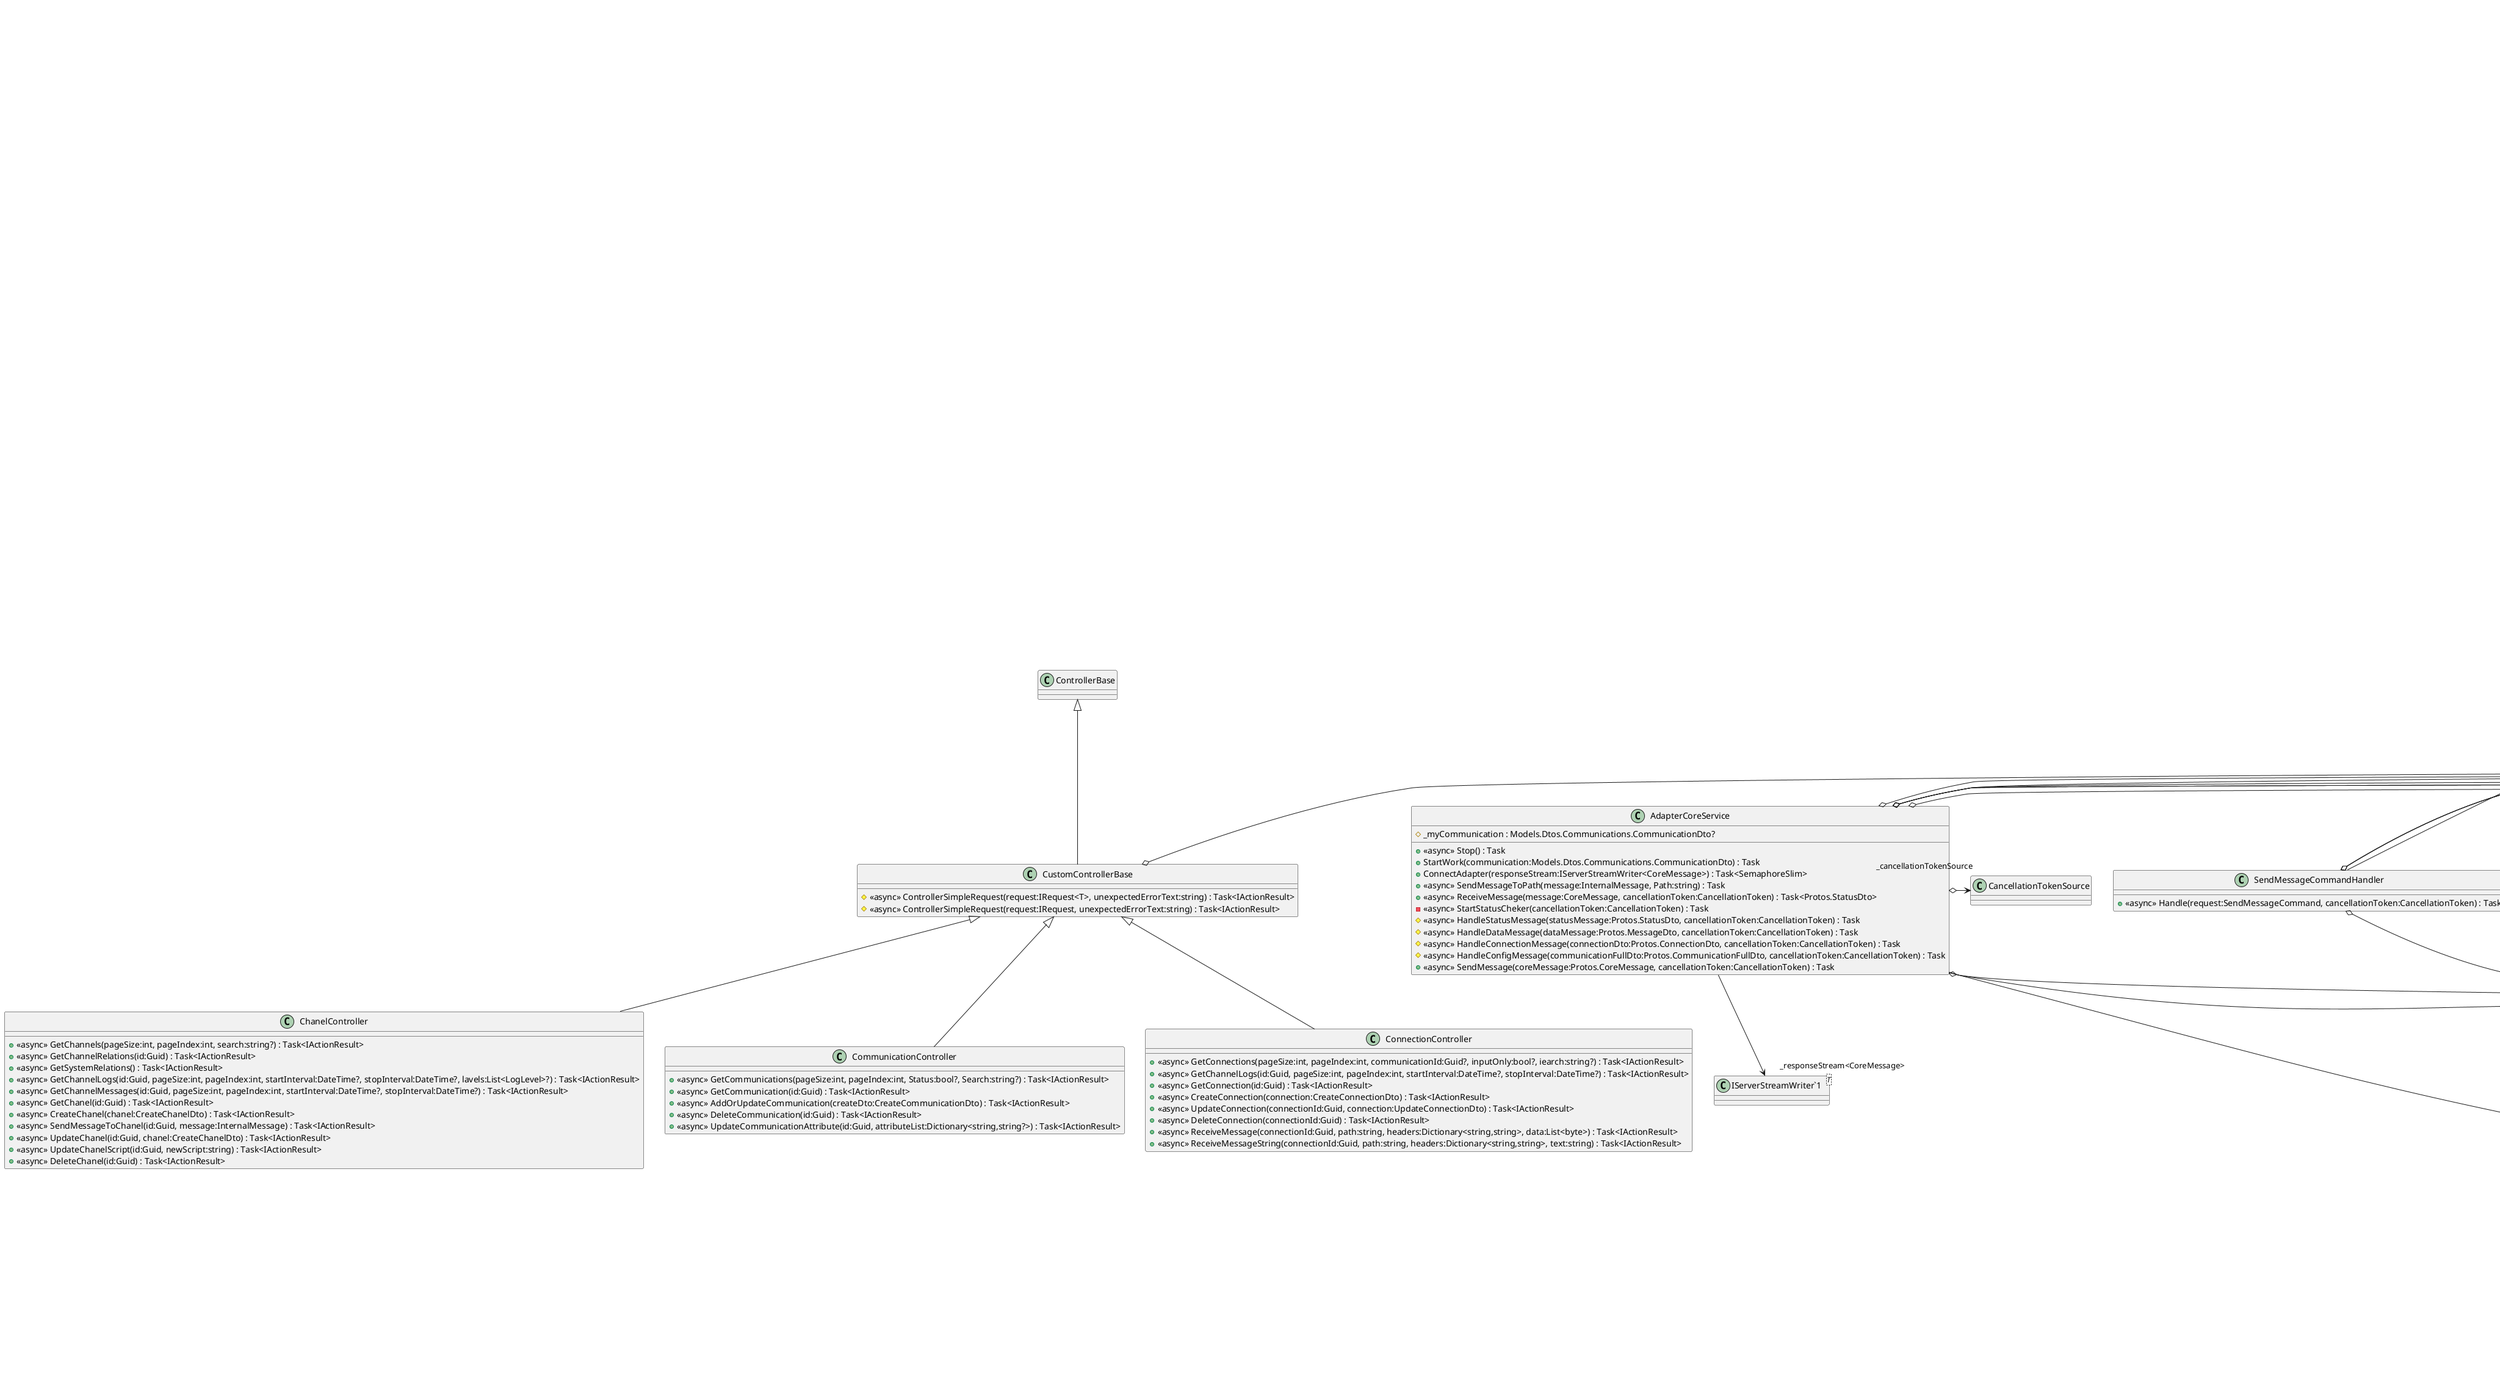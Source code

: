 @startuml
class "MapGrpcService`1"<T> {
}
class AdapterConfiguration {
    + TimeToLiveSeconds : double <<get>> <<set>> = 20
}
class ChanelController {
    + <<async>> GetChannels(pageSize:int, pageIndex:int, search:string?) : Task<IActionResult>
    + <<async>> GetChannelRelations(id:Guid) : Task<IActionResult>
    + <<async>> GetSystemRelations() : Task<IActionResult>
    + <<async>> GetChannelLogs(id:Guid, pageSize:int, pageIndex:int, startInterval:DateTime?, stopInterval:DateTime?, lavels:List<LogLevel>?) : Task<IActionResult>
    + <<async>> GetChannelMessages(id:Guid, pageSize:int, pageIndex:int, startInterval:DateTime?, stopInterval:DateTime?) : Task<IActionResult>
    + <<async>> GetChanel(id:Guid) : Task<IActionResult>
    + <<async>> CreateChanel(chanel:CreateChanelDto) : Task<IActionResult>
    + <<async>> SendMessageToChanel(id:Guid, message:InternalMessage) : Task<IActionResult>
    + <<async>> UpdateChanel(id:Guid, chanel:CreateChanelDto) : Task<IActionResult>
    + <<async>> UpdateChanelScript(id:Guid, newScript:string) : Task<IActionResult>
    + <<async>> DeleteChanel(id:Guid) : Task<IActionResult>
}
CustomControllerBase <|-- ChanelController
class CommunicationController {
    + <<async>> GetCommunications(pageSize:int, pageIndex:int, Status:bool?, Search:string?) : Task<IActionResult>
    + <<async>> GetCommunication(id:Guid) : Task<IActionResult>
    + <<async>> AddOrUpdateCommunication(createDto:CreateCommunicationDto) : Task<IActionResult>
    + <<async>> DeleteCommunication(id:Guid) : Task<IActionResult>
    + <<async>> UpdateCommunicationAttribute(id:Guid, attributeList:Dictionary<string,string?>) : Task<IActionResult>
}
CustomControllerBase <|-- CommunicationController
class ConnectionController {
    + <<async>> GetConnections(pageSize:int, pageIndex:int, communicationId:Guid?, inputOnly:bool?, iearch:string?) : Task<IActionResult>
    + <<async>> GetChannelLogs(id:Guid, pageSize:int, pageIndex:int, startInterval:DateTime?, stopInterval:DateTime?) : Task<IActionResult>
    + <<async>> GetConnection(id:Guid) : Task<IActionResult>
    + <<async>> CreateConnection(connection:CreateConnectionDto) : Task<IActionResult>
    + <<async>> UpdateConnection(connectionId:Guid, connection:UpdateConnectionDto) : Task<IActionResult>
    + <<async>> DeleteConnection(connectionId:Guid) : Task<IActionResult>
    + <<async>> ReceiveMessage(connectionId:Guid, path:string, headers:Dictionary<string,string>, data:List<byte>) : Task<IActionResult>
    + <<async>> ReceiveMessageString(connectionId:Guid, path:string, headers:Dictionary<string,string>, text:string) : Task<IActionResult>
}
CustomControllerBase <|-- ConnectionController
class CustomControllerBase {
    # <<async>> ControllerSimpleRequest(request:IRequest<T>, unexpectedErrorText:string) : Task<IActionResult>
    # <<async>> ControllerSimpleRequest(request:IRequest, unexpectedErrorText:string) : Task<IActionResult>
}
ControllerBase <|-- CustomControllerBase
CustomControllerBase o-> "_mediator" IMediator
class BrockerContext <<partial>> {
    + BrockerContext()
    + BrockerContext(options:DbContextOptions<BrockerContext>)
    # <<override>> OnModelCreating(modelBuilder:ModelBuilder) : void
    <<partial>> - OnModelCreatingPartial(modelBuilder:ModelBuilder) : void
}
class "DbSet`1"<T> {
}
DbContext <|-- BrockerContext
BrockerContext --> "Attributes<Attribute>" "DbSet`1"
BrockerContext --> "Chanels<Chanel>" "DbSet`1"
BrockerContext --> "Communications<Communication>" "DbSet`1"
BrockerContext --> "CommunicationAttributes<CommunicationAttribute>" "DbSet`1"
BrockerContext --> "Connections<Connection>" "DbSet`1"
BrockerContext --> "ConnectionAttributes<ConnectionAttribute>" "DbSet`1"
BrockerContext --> "ExecutionLogs<ExecutionLog>" "DbSet`1"
BrockerContext --> "Headers<Header>" "DbSet`1"
BrockerContext --> "Messages<Message>" "DbSet`1"
BrockerContext --> "Scripts<Script>" "DbSet`1"
class ControllerException {
    - _statusCode : int = 400
    + StatusCodeInt : int <<get>> <<set>>
    + ControllerException(statusCode:int?)
    + ControllerException(message:string, statusCode:int?)
    + ControllerException(message:string, inner:Exception, statusCode:int?)
}
Exception <|-- ControllerException
ControllerException --> "StatusCode" HttpStatusCode
class AppExtentions <<static>> {
    + {static} AddMiddlewares(app:WebApplication) : WebApplication
    + {static} AddSwagger(app:WebApplication) : WebApplication
    + {static} ClearCommunications(app:WebApplication) : WebApplication
}
class ConvertationExtention <<static>> {
    + {static} GetModelFromAttributes(attributes:Dictionary<string, string>) : T
    + {static} GetModelFromAttributes(attributes:RepeatedField<AttributeDto>) : T
    + {static} SetValueFromAttributes(model:T, attributes:RepeatedField<AttributeDto>) : int
    + {static} SetValueFromAttributes(model:T, attributes:Dictionary<string, string>) : int
    + {static} GetAttributesFromModel(model:T, existing:RepeatedField<AttributeDto>) : int
    + {static} GetAttributesFromModel(model:T, existing:Dictionary<string,string?>) : int
    + {static} AddOrUpdateAttribute(attributes:RepeatedField<AttributeDto>, name:string, value:string) : int
    + {static} AddOrUpdateAttribute(attributes:Dictionary<string, string?>, name:string, value:string) : int
}
class DiExtentions <<static>> {
    + {static} AddServices(services:IServiceCollection) : IServiceCollection
    + {static} AddSingletons(services:IServiceCollection) : IServiceCollection
    + {static} AddScopeds(services:IServiceCollection) : IServiceCollection
    + {static} AddGrpc(services:IServiceCollection) : IServiceCollection
    + {static} AddSwaggerStaf(services:IServiceCollection) : IServiceCollection
    + {static} AddDatabase(services:IServiceCollection) : IServiceCollection
    + {static} AddLogger(builder:WebApplicationBuilder) : void
}
class MappingProfiles {
    + MappingProfiles()
    - AddCommunicationsMappings() : void
    - AddConnectionsMappings() : void
    - AssChannelsMappings() : void
    - AddLoggsMappings() : void
    - AddMessagesMappings() : void
    + GetConnectionIdForMessage(message:MessageLog) : Guid?
    + GetSourceChannelIdForMessage(message:MessageLog) : Guid?
    + GetTargetChannelIdForMessage(message:MessageLog) : Guid?
    + GetDirectionByMessage(message:Message) : MessageDirection
}
Profile <|-- MappingProfiles
class SwaggerServerMiddleware {
    + <<async>> InvokeAsync(context:HttpContext) : Task
    - <<async>> ModifyResponseAsync(response:HttpResponse, context:HttpContext) : Task
    - ProcessJson(context:HttpContext, responce:string) : string
}
SwaggerServerMiddleware o-> "_next" RequestDelegate
class TimeMiddleware {
    + TimeMiddleware(next:RequestDelegate)
    + <<async>> InvokeAsync(context:HttpContext) : Task
}
TimeMiddleware --> "_next" RequestDelegate
class Attribute <<partial>> {
    + Key : string <<get>> <<set>>
    + Value : string <<get>> <<set>>
}
Attribute --> "Id" Guid
Attribute --> "CommunicationAttribute" CommunicationAttribute
Attribute --> "ConnectionAttribute" ConnectionAttribute
class Chanel <<partial>> {
    + Name : string <<get>> <<set>>
}
class "ICollection`1"<T> {
}
Chanel --> "Id" Guid
Chanel o-> "MessageSourceChannels<Message>" "ICollection`1"
Chanel o-> "MessageTargetChannels<Message>" "ICollection`1"
Chanel --> "Script" Script
Chanel o-> "Connections<Connection>" "ICollection`1"
Chanel o-> "FromChanels<Chanel>" "ICollection`1"
Chanel o-> "ToChanels<Chanel>" "ICollection`1"
class Communication <<partial>> {
    + Name : string <<get>> <<set>>
    + Description : string <<get>> <<set>>
    + Status : bool <<get>> <<set>>
}
class "ICollection`1"<T> {
}
Communication --> "Id" Guid
Communication --> "TypeIdentifier" Guid
Communication o-> "CommunicationAttributes<CommunicationAttribute>" "ICollection`1"
Communication o-> "Connections<Connection>" "ICollection`1"
class CommunicationAttribute <<partial>> {
}
CommunicationAttribute --> "Id" Guid
CommunicationAttribute --> "ConnectionId" Guid
CommunicationAttribute --> "Connection" Communication
CommunicationAttribute --> "Attribute" Attribute
class Connection <<partial>> {
    + Name : string <<get>> <<set>>
    + Isinput : bool <<get>> <<set>>
    + Path : string <<get>> <<set>>
}
class "ICollection`1"<T> {
}
Connection --> "Id" Guid
Connection --> "CommunicationId" Guid
Connection --> "Communication" Communication
Connection o-> "ConnectionAttributes<ConnectionAttribute>" "ICollection`1"
Connection o-> "Messages<Message>" "ICollection`1"
Connection o-> "Chanels<Chanel>" "ICollection`1"
class ConnectionAttribute <<partial>> {
}
ConnectionAttribute --> "Id" Guid
ConnectionAttribute --> "ConnectionId" Guid
ConnectionAttribute --> "Connection" Connection
ConnectionAttribute --> "Attribute" Attribute
class ExecutionLog <<partial>> {
    + Lavel : string <<get>> <<set>>
    + Text : string <<get>> <<set>>
}
ExecutionLog --> "Id" Guid
ExecutionLog --> "Datetime" DateTime
ExecutionLog --> "ScriptId" Guid
ExecutionLog --> "Script" Script
class Header <<partial>> {
    + Name : string <<get>> <<set>>
    + Value : string <<get>> <<set>>
}
Header --> "Id" Guid
Header --> "MessagesId" Guid
Header --> "Messages" Message
class Message <<partial>> {
}
class "ICollection`1"<T> {
}
Message --> "Id" Guid
Message --> "Datetime" DateTime
Message --> "ConnectionId" Guid
Message --> "SourceChannelId" Guid
Message --> "TargetChannelId" Guid
Message --> "Connection" Connection
Message o-> "Headers<Header>" "ICollection`1"
Message --> "SourceChannel" Chanel
Message --> "TargetChannel" Chanel
class Script <<partial>> {
    + Path : string <<get>> <<set>>
}
class "ICollection`1"<T> {
}
Script --> "Id" Guid
Script o-> "ExecutionLogs<ExecutionLog>" "ICollection`1"
Script --> "Chanel" Chanel
abstract class AbstractAdaptersManager {
    + <<virtual>> TimeToLiveS : int <<get>>
    + {abstract} RegisterNewAdapter(communicationId:Guid, coreService:IAdapterCoreService) : Task
    + {abstract} DisregisterAdapter(communicationId:Guid) : Task
    + {abstract} GetAdapterById(id:Guid) : IAdapterCoreService?
}
BackgroundService <|-- AbstractAdaptersManager
AbstractAdaptersManager --> "CreateService" IAdapterCoreService
abstract class AbstractDbLogingService {
    + {abstract} LogMessage(log:MessageLog) : Task
    + {abstract} LogScriptExecution(log:ScriptExecutionLog) : Task
}
BackgroundService <|-- AbstractDbLogingService
class JsContext {
    + SendMessageToChanel(Id:object, data:IList<byte>, headers:ScriptObject?) : void
    - SendMessageToChanel(Id:object, data:byte[], headers:ScriptObject?) : void
    + SendMessageToChanel(Id:object, data:string, headers:ScriptObject?) : void
    + SendMessageToConnection(Id:object, data:IList<byte>, headers:ScriptObject?) : void
    - SendMessageToConnection(Id:object, data:byte[], headers:ScriptObject?) : void
    + SendMessageToConnection(Id:object, data:string, headers:ScriptObject?) : void
    + LogError(message:object) : void
    + LogWarning(message:object) : void
    + LogInfo(message:object) : void
    + CheckContainsInStorage(key:string) : bool
    + WriteIntoStorage(key:string, value:object) : void
    + ReadFromStorage(key:string) : object?
}
class "ILogger`1"<T> {
}
class "ConcurrentDictionary`2"<T1,T2> {
}
class "ConcurrentQueue`1"<T> {
}
class "List`1"<T> {
}
JsContext o-> "_logger" ILogger
JsContext o-> "_dbLogingService" AbstractDbLogingService
JsContext o-> "_internalStorage<string,object?>" "ConcurrentDictionary`2"
JsContext --> "CurrentSenderId" Guid
JsContext o-> "Chanels" PropertyBag
JsContext o-> "Connections" PropertyBag
JsContext o-> "_sending<MessageLog>" "ConcurrentQueue`1"
JsContext --> "GetMessages<MessageLog>" "List`1"
interface IAdapterCoreService {
    Stop() : Task
    StartWork(communication:Models.Dtos.Communications.CommunicationDto) : Task
    ConnectAdapter(responseStream:IServerStreamWriter<CoreMessage>) : Task<SemaphoreSlim>
    SendMessageToPath(message:InternalMessage, Path:string) : Task
    ReceiveMessage(message:CoreMessage, cancellationToken:CancellationToken) : Task<Protos.StatusDto>
    SendMessage(coreMessage:Protos.CoreMessage, cancellationToken:CancellationToken) : Task
}
IAdapterCoreService --> "SiliensInterval" TimeSpan
interface IChanelJsInterpretatorService {
    ExecuteScript(chanel:Chanel, message:InternalMessage) : Task
}
class AdaptersManager {
    - _timeToLiveS : int = 120
    + <<override>> TimeToLiveS : int <<get>>
    + <<override>> <<async>> RegisterNewAdapter(communicationId:Guid, coreService:IAdapterCoreService) : Task
    - <<async>> LifesignCheck() : Task
    + <<override>> <<async>> DisregisterAdapter(communicationId:Guid) : Task
    + <<override>> GetAdapterById(id:Guid) : IAdapterCoreService?
    - <<async>> SetCommunicationStatus(communicationId:Guid, staus:bool) : Task
    # <<override>> <<async>> ExecuteAsync(stoppingToken:CancellationToken) : Task
}
class "ILogger`1"<T> {
}
class "Func`1"<T> {
}
class "ConcurrentDictionary`2"<T1,T2> {
}
AbstractAdaptersManager <|-- AdaptersManager
AdaptersManager o-> "_logger" ILogger
AdaptersManager o-> "_mediatorFunc<IMediator>" "Func`1"
AdaptersManager o-> "_contextFunc<BrockerContext>" "Func`1"
AdaptersManager o-> "_serviceProvider" IServiceProvider
AdaptersManager o-> "_activeServices<Guid,IAdapterCoreService>" "ConcurrentDictionary`2"
AdaptersManager --> "CreateService" IAdapterCoreService
class AdapterCoreService {
    # _myCommunication : Models.Dtos.Communications.CommunicationDto?
    + <<async>> Stop() : Task
    + StartWork(communication:Models.Dtos.Communications.CommunicationDto) : Task
    + ConnectAdapter(responseStream:IServerStreamWriter<CoreMessage>) : Task<SemaphoreSlim>
    + <<async>> SendMessageToPath(message:InternalMessage, Path:string) : Task
    + <<async>> ReceiveMessage(message:CoreMessage, cancellationToken:CancellationToken) : Task<Protos.StatusDto>
    - <<async>> StartStatusCheker(cancellationToken:CancellationToken) : Task
    # <<async>> HandleStatusMessage(statusMessage:Protos.StatusDto, cancellationToken:CancellationToken) : Task
    # <<async>> HandleDataMessage(dataMessage:Protos.MessageDto, cancellationToken:CancellationToken) : Task
    # <<async>> HandleConnectionMessage(connectionDto:Protos.ConnectionDto, cancellationToken:CancellationToken) : Task
    # <<async>> HandleConfigMessage(communicationFullDto:Protos.CommunicationFullDto, cancellationToken:CancellationToken) : Task
    + <<async>> SendMessage(coreMessage:Protos.CoreMessage, cancellationToken:CancellationToken) : Task
}
class "ILogger`1"<T> {
}
class "IServerStreamWriter`1"<T> {
}
IAdapterCoreService <|-- AdapterCoreService
AdapterCoreService o-> "_logger" ILogger
AdapterCoreService o-> "_mediator" IMediator
AdapterCoreService o-> "_mapper" IMapper
AdapterCoreService o-> "_manager" AbstractAdaptersManager
AdapterCoreService o-> "_cancellationTokenSource" CancellationTokenSource
AdapterCoreService --> "_responseStream<CoreMessage>" "IServerStreamWriter`1"
AdapterCoreService o-> "_lastSendMessage" DateTime
AdapterCoreService o-> "_lastReceivedMessage" DateTime
AdapterCoreService o-> "_workingSemaphore" SemaphoreSlim
AdapterCoreService --> "SiliensInterval" TimeSpan
class ChanelJsInterpretatorService {
    + ChanelJsInterpretatorService(logger:ILogger<ChanelJsInterpretatorService>, mapper:IMapper, brockerContext:BrockerContext, jsContext:JsContext, mediator:IMediator, dbLogingService:AbstractDbLogingService)
    + <<async>> ExecuteScript(chanel:Chanel, message:InternalMessage) : Task
}
IChanelJsInterpretatorService <|-- ChanelJsInterpretatorService
ChanelJsInterpretatorService --> "_logger" ILogger
ChanelJsInterpretatorService --> "_mapper" IMapper
ChanelJsInterpretatorService --> "_mediator" IMediator
ChanelJsInterpretatorService --> "_context" BrockerContext
ChanelJsInterpretatorService --> "_scriptEngine" V8ScriptEngine
ChanelJsInterpretatorService --> "_jsContext" JsContext
ChanelJsInterpretatorService --> "_dbLogingService" AbstractDbLogingService
ChanelJsInterpretatorService o-> "semaphore" SemaphoreSlim
class CoreGrpcService {
    + <<override>> <<async>> Init(request:Protos.CommunicationDto, context:ServerCallContext) : Task<CommunicationFullDto>
    + <<override>> <<async>> Connect(request:CommunicationSmallDto, responseStream:IServerStreamWriter<CoreMessage>, context:ServerCallContext) : Task
    + <<override>> <<async>> SendAdapterMessage(request:AdapterMessage, context:ServerCallContext) : Task<Protos.StatusDto>
    + <<override>> <<async>> LoadInConnections(request:CommunicationSmallDto, context:ServerCallContext) : Task<ConnectionsList>
    + <<override>> <<async>> LoadOutConnections(request:CommunicationSmallDto, context:ServerCallContext) : Task<ConnectionsList>
    + <<override>> <<async>> Disconnect(request:CommunicationSmallDto, context:ServerCallContext) : Task<Empty>
}
class "ILogger`1"<T> {
}
CoreServiceBase <|-- CoreGrpcService
CoreGrpcService o-> "_logger" ILogger
CoreGrpcService o-> "_mediator" IMediator
CoreGrpcService o-> "_mapper" IMapper
CoreGrpcService o-> "_adaptersManager" AbstractAdaptersManager
class DbLogingService {
    + <<override>> <<async>> LogMessage(log:MessageLog) : Task
    + <<override>> LogScriptExecution(log:ScriptExecutionLog) : Task
    - <<async>> SaveMessageToDb(messageLog:MessageLog) : Task
    - <<async>> SaveExecutionToDb(executionLog:ScriptExecutionLog) : Task
    - <<async>> StartWorking(stoppingToken:CancellationToken) : Task
    # <<override>> <<async>> ExecuteAsync(stoppingToken:CancellationToken) : Task
}
class "ILogger`1"<T> {
}
class "Func`1"<T> {
}
class "ConcurrentQueue`1"<T> {
}
AbstractDbLogingService <|-- DbLogingService
DbLogingService o-> "_logger" ILogger
DbLogingService o-> "_mapper" IMapper
DbLogingService o-> "_context" BrockerContext
DbLogingService o-> "messageLogs<MessageLog>" "ConcurrentQueue`1"
DbLogingService o-> "scriptExecutionLogs<ScriptExecutionLog>" "ConcurrentQueue`1"
class NodeDto {
    + ObjectName : string <<get>> <<set>>
    + IsChanel : bool <<get>> <<set>>
}
class "List`1"<T> {
}
NodeDto --> "ObjectId" Guid
NodeDto o-> "OutputIds<RelationDto>" "List`1"
class "PaginationModel`1"<T> {
    + CurrentPage : int <<get>> <<set>>
    + PageSize : int <<get>> <<set>>
    + TotalPages : int <<get>> <<set>>
}
class "List`1"<T> {
}
"PaginationModel`1" --> "Page<T>" "List`1"
class RelationDto {
}
RelationDto --> "TargetId" Guid
RelationDto --> "Status" RelationUsageStatus
enum MessageDirection {
    ConnectionToChanel,
    ChanelToChanel,
    ChanelToConnection,
}
enum RelationUsageStatus {
    InUse= 0,
    NotUsed= 1,
    NotMarked= 2,
}
class InternalMessage <<record>> {
    + IsFromConnection : bool <<get>> <<set>>
    + Text : string <<get>>
}
class "List`1"<T> {
}
class "Dictionary`2"<T1,T2> {
}
InternalMessage --> "InternalId" Guid
InternalMessage --> "SourceId" Guid
InternalMessage --> "Data<byte>" "List`1"
InternalMessage o-> "Headers<string,string>" "Dictionary`2"
class MessageLog {
}
MessageLog --> "TargetId" Guid
MessageLog o-> "Message" InternalMessage
MessageLog --> "Direction" MessageDirection
MessageLog o-> "Created" DateTime
class ScriptExecutionLog {
    + MessageText : string <<get>> <<set>>
}
ScriptExecutionLog --> "ScriptId" Guid
ScriptExecutionLog o-> "Created" DateTime
ScriptExecutionLog o-> "LogLevel" LogLevel
class SendingMessage {
    + IsChanel : bool <<get>> <<set>>
}
SendingMessage --> "Message" InternalMessage
SendingMessage --> "TargerId" Guid
class AttributeConfiguration <<partial>> {
    + Configure(entity:EntityTypeBuilder<Attribute>) : void
    <<partial>> - OnConfigurePartial(entity:EntityTypeBuilder<Attribute>) : void
}
class "IEntityTypeConfiguration`1"<T> {
}
"IEntityTypeConfiguration`1" "<Attribute>" <|-- AttributeConfiguration
class ChanelConfiguration <<partial>> {
    + Configure(entity:EntityTypeBuilder<Chanel>) : void
    <<partial>> - OnConfigurePartial(entity:EntityTypeBuilder<Chanel>) : void
}
class "IEntityTypeConfiguration`1"<T> {
}
"IEntityTypeConfiguration`1" "<Chanel>" <|-- ChanelConfiguration
class CommunicationAttributeConfiguration <<partial>> {
    + Configure(entity:EntityTypeBuilder<CommunicationAttribute>) : void
    <<partial>> - OnConfigurePartial(entity:EntityTypeBuilder<CommunicationAttribute>) : void
}
class "IEntityTypeConfiguration`1"<T> {
}
"IEntityTypeConfiguration`1" "<CommunicationAttribute>" <|-- CommunicationAttributeConfiguration
class CommunicationConfiguration <<partial>> {
    + Configure(entity:EntityTypeBuilder<Communication>) : void
    <<partial>> - OnConfigurePartial(entity:EntityTypeBuilder<Communication>) : void
}
class "IEntityTypeConfiguration`1"<T> {
}
"IEntityTypeConfiguration`1" "<Communication>" <|-- CommunicationConfiguration
class ConnectionAttributeConfiguration <<partial>> {
    + Configure(entity:EntityTypeBuilder<ConnectionAttribute>) : void
    <<partial>> - OnConfigurePartial(entity:EntityTypeBuilder<ConnectionAttribute>) : void
}
class "IEntityTypeConfiguration`1"<T> {
}
"IEntityTypeConfiguration`1" "<ConnectionAttribute>" <|-- ConnectionAttributeConfiguration
class ConnectionConfiguration <<partial>> {
    + Configure(entity:EntityTypeBuilder<Connection>) : void
    <<partial>> - OnConfigurePartial(entity:EntityTypeBuilder<Connection>) : void
}
class "IEntityTypeConfiguration`1"<T> {
}
"IEntityTypeConfiguration`1" "<Connection>" <|-- ConnectionConfiguration
class ExecutionLogConfiguration <<partial>> {
    + Configure(entity:EntityTypeBuilder<ExecutionLog>) : void
    <<partial>> - OnConfigurePartial(entity:EntityTypeBuilder<ExecutionLog>) : void
}
class "IEntityTypeConfiguration`1"<T> {
}
"IEntityTypeConfiguration`1" "<ExecutionLog>" <|-- ExecutionLogConfiguration
class HeaderConfiguration <<partial>> {
    + Configure(entity:EntityTypeBuilder<Header>) : void
    <<partial>> - OnConfigurePartial(entity:EntityTypeBuilder<Header>) : void
}
class "IEntityTypeConfiguration`1"<T> {
}
"IEntityTypeConfiguration`1" "<Header>" <|-- HeaderConfiguration
class MessageConfiguration <<partial>> {
    + Configure(entity:EntityTypeBuilder<Message>) : void
    <<partial>> - OnConfigurePartial(entity:EntityTypeBuilder<Message>) : void
}
class "IEntityTypeConfiguration`1"<T> {
}
"IEntityTypeConfiguration`1" "<Message>" <|-- MessageConfiguration
class ScriptConfiguration <<partial>> {
    + Configure(entity:EntityTypeBuilder<Script>) : void
    <<partial>> - OnConfigurePartial(entity:EntityTypeBuilder<Script>) : void
}
class "IEntityTypeConfiguration`1"<T> {
}
"IEntityTypeConfiguration`1" "<Script>" <|-- ScriptConfiguration
class AddChanelCommand {
}
class "IRequest`1"<T> {
}
"IRequest`1" "<ChanelDto>" <|-- AddChanelCommand
AddChanelCommand o-> "CreateChanelDto" CreateChanelDto
class ChangeChanelScriptCommand {
    + ScriptText : string <<get>> <<set>>
}
class "IRequest`1"<T> {
}
"IRequest`1" "<ChanelFullDto>" <|-- ChangeChanelScriptCommand
ChangeChanelScriptCommand --> "Id" Guid
class DeleteChanelCommand {
}
IRequest <|-- DeleteChanelCommand
DeleteChanelCommand --> "Id" Guid
class ExecuteScriptCommand {
}
IRequest <|-- ExecuteScriptCommand
ExecuteScriptCommand --> "ChanelId" Guid
ExecuteScriptCommand o-> "Message" InternalMessage
class UpdateChanelCommand {
}
class "IRequest`1"<T> {
}
"IRequest`1" "<ChanelDto>" <|-- UpdateChanelCommand
UpdateChanelCommand --> "Id" Guid
UpdateChanelCommand o-> "UpdateDto" CreateChanelDto
class AddOrUpdateCommunicationCommand {
}
class "IRequest`1"<T> {
}
"IRequest`1" "<CommunicationDto>" <|-- AddOrUpdateCommunicationCommand
AddOrUpdateCommunicationCommand o-> "CreateCommunicationDto" CreateCommunicationDto
class CommunicationSetAttributeCommand {
}
class "IRequest`1"<T> {
}
class "Dictionary`2"<T1,T2> {
}
"IRequest`1" "<CommunicationDto>" <|-- CommunicationSetAttributeCommand
CommunicationSetAttributeCommand --> "CommunicationId" Guid
CommunicationSetAttributeCommand o-> "Attributes<string,string?>" "Dictionary`2"
class DeleteCommunicationCommand {
}
class "IRequest`1"<T> {
}
"IRequest`1" "<CommunicationDto?>" <|-- DeleteCommunicationCommand
DeleteCommunicationCommand --> "Id" Guid
class AddConnectionCommand {
}
class "IRequest`1"<T> {
}
"IRequest`1" "<ConnectionViewDto>" <|-- AddConnectionCommand
AddConnectionCommand o-> "ConnectionDto" CreateConnectionDto
class DeleteConnectionCommand {
}
IRequest <|-- DeleteConnectionCommand
DeleteConnectionCommand --> "ConnectionId" Guid
class ReceiveIncommingMessageCommand {
    + Path : string <<get>> <<set>>
}
class "List`1"<T> {
}
class "Dictionary`2"<T1,T2> {
}
IRequest <|-- ReceiveIncommingMessageCommand
ReceiveIncommingMessageCommand --> "CommunicationId" Guid
ReceiveIncommingMessageCommand o-> "Data<byte>" "List`1"
ReceiveIncommingMessageCommand o-> "Headers<string,string>" "Dictionary`2"
class SendMessageCommand {
}
IRequest <|-- SendMessageCommand
SendMessageCommand --> "ConnectionId" Guid
SendMessageCommand o-> "Message" InternalMessage
class UpdateConnectionCommand {
    + NeedNotifyAdapter : bool <<get>> <<set>> = true
}
class "IRequest`1"<T> {
}
"IRequest`1" "<ConnectionFullDto>" <|-- UpdateConnectionCommand
UpdateConnectionCommand --> "ConnectionId" Guid
UpdateConnectionCommand --> "UpdateDto" UpdateConnectionDto
class ChanelDto {
}
CreateChanelDto <|-- ChanelDto
ChanelDto --> "Id" Guid
class ChanelFullDto {
}
class "List`1"<T> {
}
ChanelDto <|-- ChanelFullDto
ChanelFullDto o-> "OutputChanels<ChanelDto>" "List`1"
ChanelFullDto o-> "InputConnections<ConnectionViewDto>" "List`1"
ChanelFullDto o-> "OutputConnections<ConnectionViewDto>" "List`1"
class ChanelScriptLogDto {
    + Text : string <<get>> <<set>>
}
ChanelScriptLogDto --> "DateTime" DateTime
ChanelScriptLogDto --> "Lavel" LogLevel
class CreateChanelDto {
    + Name : string <<get>> <<set>>
    + Script : string <<get>> <<set>>
}
class "List`1"<T> {
}
CreateChanelDto o-> "InputConnections<Guid>" "List`1"
CreateChanelDto o-> "OutputConnections<Guid>" "List`1"
CreateChanelDto o-> "OutputChanels<Guid>" "List`1"
class MessageViewDto {
    + Text : string <<get>>
    + SourceName : string <<get>> <<set>>
    + TargetName : string <<get>> <<set>>
}
class "List`1"<T> {
}
class "Dictionary`2"<T1,T2> {
}
MessageViewDto o-> "Data<byte>" "List`1"
MessageViewDto --> "Datetime" DateTime
MessageViewDto --> "SourceId" Guid
MessageViewDto --> "TargetId" Guid
MessageViewDto --> "Direction" MessageDirection
MessageViewDto o-> "Headers<string,string>" "Dictionary`2"
class СhanelRelationDto {
    + RelationName : string <<get>> <<set>>
    + IsInput : bool <<get>> <<set>>
}
СhanelRelationDto --> "RelationId" Guid
СhanelRelationDto --> "Direction" MessageDirection
СhanelRelationDto --> "Status" RelationUsageStatus
class СhannelRelationsDto {
    + ChanelName : string <<get>> <<set>>
}
class "List`1"<T> {
}
СhannelRelationsDto o-> "Relations<СhanelRelationDto>" "List`1"
СhannelRelationsDto --> "ChanelId" Guid
class CommunicationDto {
    + Status : bool <<get>> <<set>>
}
class "Dictionary`2"<T1,T2> {
}
CreateCommunicationDto <|-- CommunicationDto
CommunicationDto --> "Id" Guid
CommunicationDto o-> "Attributes<string,string>" "Dictionary`2"
class CreateCommunicationDto {
    + Name : string <<get>> <<set>>
    + Description : string? <<get>> <<set>>
}
CreateCommunicationDto --> "TypeIdentifier" Guid
class ConnectionFullDto {
}
class "List`1"<T> {
}
ConnectionViewDto <|-- ConnectionFullDto
ConnectionFullDto o-> "Communication" CommunicationDto
ConnectionFullDto o-> "ChannelsIds<Guid>" "List`1"
class ConnectionViewDto {
}
CreateConnectionDto <|-- ConnectionViewDto
ConnectionViewDto --> "Id" Guid
class CreateConnectionDto {
    + IsInput : bool <<get>> <<set>>
}
UpdateConnectionDto <|-- CreateConnectionDto
CreateConnectionDto --> "CommunicationId" Guid
class UpdateConnectionDto {
    + Name : string <<get>> <<set>>
    + Path : string <<get>> <<set>>
}
class "Dictionary`2"<T1,T2> {
}
class "List`1"<T> {
}
UpdateConnectionDto o-> "Attribues<string,string>" "Dictionary`2"
UpdateConnectionDto o-> "ChannelsIds<Guid>" "List`1"
class GetChanelListQuery {
    + PageSize : int <<get>> <<set>>
    + PageNumber : int <<get>> <<set>>
    + NameContatins : string? <<get>> <<set>>
}
class "IRequest`1"<T> {
}
"IRequest`1" "<PaginationModel<ChanelDto>>" <|-- GetChanelListQuery
class GetChanelMessagesQuery {
    + PageSize : int <<get>> <<set>>
    + PageNumber : int <<get>> <<set>>
}
class "IRequest`1"<T> {
}
"IRequest`1" "<PaginationModel<MessageViewDto>>" <|-- GetChanelMessagesQuery
GetChanelMessagesQuery --> "ChanelId" Guid
GetChanelMessagesQuery --> "FromDate" DateTime
GetChanelMessagesQuery --> "ToDate" DateTime
class GetChanelQuery {
}
class "IRequest`1"<T> {
}
"IRequest`1" "<ChanelFullDto>" <|-- GetChanelQuery
GetChanelQuery --> "ChanelId" Guid
class GetChanelRelationsQuery {
}
class "IRequest`1"<T> {
}
"IRequest`1" "<СhannelRelationsDto?>" <|-- GetChanelRelationsQuery
GetChanelRelationsQuery --> "ChanelId" Guid
class GetChanelScriptLogsQuery {
    + PageSize : int <<get>> <<set>>
    + PageNumber : int <<get>> <<set>>
}
class "IRequest`1"<T> {
}
"IRequest`1" "<PaginationModel<ChanelScriptLogDto>>" <|-- GetChanelScriptLogsQuery
GetChanelScriptLogsQuery --> "ChanelId" Guid
GetChanelScriptLogsQuery --> "FromDate" DateTime
GetChanelScriptLogsQuery --> "ToDate" DateTime
GetChanelScriptLogsQuery --> "OnlyLavels<LogLevel>" "List`1"
class GetSystemRelationQuery {
}
class "IRequest`1"<T> {
}
"IRequest`1" "<List<NodeDto>>" <|-- GetSystemRelationQuery
class GetAllCommunicationsQuery {
    + PageSize : int <<get>> <<set>>
    + PageNumber : int <<get>> <<set>>
    + Status : bool? <<get>> <<set>>
    + NameSearch : string? <<get>> <<set>>
}
class "IRequest`1"<T> {
}
"IRequest`1" "<PaginationModel<CommunicationDto>>" <|-- GetAllCommunicationsQuery
class GetCommunicationQuery {
}
class "IRequest`1"<T> {
}
"IRequest`1" "<CommunicationDto?>" <|-- GetCommunicationQuery
GetCommunicationQuery --> "Id" Guid
class GetConnectionListQuery {
    + PageSize : int <<get>> <<set>>
    + PageNumber : int <<get>> <<set>>
    + InputOnly : bool? <<get>> <<set>> = null
    + NameContains : string? <<get>> <<set>> = null
}
class "IRequest`1"<T> {
}
"IRequest`1" "<PaginationModel<ConnectionViewDto>>" <|-- GetConnectionListQuery
GetConnectionListQuery --> "CommunicationId" Guid
class GetConnectionMessagesQuery {
    + PageSize : int <<get>> <<set>>
    + PageNumber : int <<get>> <<set>>
}
class "IRequest`1"<T> {
}
"IRequest`1" "<List<MessageViewDto>>" <|-- GetConnectionMessagesQuery
GetConnectionMessagesQuery --> "ConnectionId" Guid
GetConnectionMessagesQuery --> "FromDate" DateTime
GetConnectionMessagesQuery --> "ToDate" DateTime
class GetConnectionQuery {
}
class "IRequest`1"<T> {
}
"IRequest`1" "<ConnectionFullDto>" <|-- GetConnectionQuery
GetConnectionQuery --> "Id" Guid
class AddChanelCommandHandler {
    + <<async>> Handle(request:AddChanelCommand, cancellationToken:CancellationToken) : Task<ChanelDto>
    + <<async>> TestRelations(createChanelDto:CreateChanelDto) : Task
}
class "ILogger`1"<T> {
}
class "IRequestHandler`2"<T1,T2> {
}
"IRequestHandler`2" "<AddChanelCommand,ChanelDto>" <|-- AddChanelCommandHandler
AddChanelCommandHandler o-> "_logger" ILogger
AddChanelCommandHandler o-> "_mapper" IMapper
AddChanelCommandHandler o-> "_context" BrockerContext
class ChangeChanelScriptCommandHandler {
    + <<async>> Handle(request:ChangeChanelScriptCommand, cancellationToken:CancellationToken) : Task<ChanelFullDto>
}
class "ILogger`1"<T> {
}
class "IRequestHandler`2"<T1,T2> {
}
"IRequestHandler`2" "<ChangeChanelScriptCommand,ChanelFullDto>" <|-- ChangeChanelScriptCommandHandler
ChangeChanelScriptCommandHandler o-> "_logger" ILogger
ChangeChanelScriptCommandHandler o-> "_mapper" IMapper
ChangeChanelScriptCommandHandler o-> "_context" BrockerContext
class DeleteChanelCommandHandler {
    + <<async>> Handle(request:DeleteChanelCommand, cancellationToken:CancellationToken) : Task
}
class "ILogger`1"<T> {
}
class "IRequestHandler`1"<T> {
}
"IRequestHandler`1" "<DeleteChanelCommand>" <|-- DeleteChanelCommandHandler
DeleteChanelCommandHandler o-> "_logger" ILogger
DeleteChanelCommandHandler o-> "_mapper" IMapper
DeleteChanelCommandHandler o-> "_context" BrockerContext
class ExecuteScriptCommandHandler {
    + <<async>> Handle(request:ExecuteScriptCommand, cancellationToken:CancellationToken) : Task
}
class "ILogger`1"<T> {
}
class "IRequestHandler`1"<T> {
}
"IRequestHandler`1" "<ExecuteScriptCommand>" <|-- ExecuteScriptCommandHandler
ExecuteScriptCommandHandler o-> "_logger" ILogger
ExecuteScriptCommandHandler o-> "_mapper" IMapper
ExecuteScriptCommandHandler o-> "_context" BrockerContext
ExecuteScriptCommandHandler o-> "_interpretatorService" IChanelJsInterpretatorService
class UpdateChanelCommandHandler {
    + <<async>> Handle(request:UpdateChanelCommand, cancellationToken:CancellationToken) : Task<ChanelDto>
    + <<async>> TestRelations(createChanelDto:CreateChanelDto) : Task
}
class "ILogger`1"<T> {
}
class "IRequestHandler`2"<T1,T2> {
}
"IRequestHandler`2" "<UpdateChanelCommand,ChanelDto>" <|-- UpdateChanelCommandHandler
UpdateChanelCommandHandler o-> "_logger" ILogger
UpdateChanelCommandHandler o-> "_mapper" IMapper
UpdateChanelCommandHandler o-> "_context" BrockerContext
class AddOrUpdateCommunicationCommandHandler {
    + <<async>> Handle(request:AddOrUpdateCommunicationCommand, cancellationToken:CancellationToken) : Task<CommunicationDto>
}
class "ILogger`1"<T> {
}
class "IRequestHandler`2"<T1,T2> {
}
"IRequestHandler`2" "<AddOrUpdateCommunicationCommand,CommunicationDto>" <|-- AddOrUpdateCommunicationCommandHandler
AddOrUpdateCommunicationCommandHandler o-> "_logger" ILogger
AddOrUpdateCommunicationCommandHandler o-> "_mapper" IMapper
AddOrUpdateCommunicationCommandHandler o-> "_context" BrockerContext
class CommunicationSetAttributeCommandHandler {
    + <<async>> Handle(request:CommunicationSetAttributeCommand, cancellationToken:CancellationToken) : Task<CommunicationDto>
    - <<async>> SetInternalAttributes(attributes:Dictionary<string, string?>, cancellationToken:CancellationToken) : Task
}
class "ILogger`1"<T> {
}
class "IRequestHandler`2"<T1,T2> {
}
"IRequestHandler`2" "<CommunicationSetAttributeCommand,CommunicationDto>" <|-- CommunicationSetAttributeCommandHandler
CommunicationSetAttributeCommandHandler o-> "_logger" ILogger
CommunicationSetAttributeCommandHandler o-> "_mapper" IMapper
CommunicationSetAttributeCommandHandler o-> "_context" BrockerContext
CommunicationSetAttributeCommandHandler o-> "_adaptersManager" AbstractAdaptersManager
class DeleteCommunicationCommandHandler {
    + <<async>> Handle(request:DeleteCommunicationCommand, cancellationToken:CancellationToken) : Task<CommunicationDto?>
}
class "ILogger`1"<T> {
}
class "IRequestHandler`2"<T1,T2> {
}
"IRequestHandler`2" "<DeleteCommunicationCommand,CommunicationDto?>" <|-- DeleteCommunicationCommandHandler
DeleteCommunicationCommandHandler o-> "_logger" ILogger
DeleteCommunicationCommandHandler o-> "_mapper" IMapper
DeleteCommunicationCommandHandler o-> "_brockerContext" BrockerContext
class AddConnectionCommandHandler {
    + <<async>> Handle(request:AddConnectionCommand, cancellationToken:CancellationToken) : Task<ConnectionViewDto>
}
class "ILogger`1"<T> {
}
class "IRequestHandler`2"<T1,T2> {
}
"IRequestHandler`2" "<AddConnectionCommand,ConnectionViewDto>" <|-- AddConnectionCommandHandler
AddConnectionCommandHandler o-> "_logger" ILogger
AddConnectionCommandHandler o-> "_mapper" IMapper
AddConnectionCommandHandler o-> "_context" BrockerContext
AddConnectionCommandHandler o-> "_abstractAdaptersManager" AbstractAdaptersManager
class DeleteConnectionCommandHandler {
    + <<async>> Handle(request:DeleteConnectionCommand, cancellationToken:CancellationToken) : Task
}
class "ILogger`1"<T> {
}
class "IRequestHandler`1"<T> {
}
"IRequestHandler`1" "<DeleteConnectionCommand>" <|-- DeleteConnectionCommandHandler
DeleteConnectionCommandHandler o-> "_logger" ILogger
DeleteConnectionCommandHandler o-> "_mapper" IMapper
DeleteConnectionCommandHandler o-> "_context" BrockerContext
DeleteConnectionCommandHandler o-> "_abstractAdaptersManager" AbstractAdaptersManager
class ReceiveIncommingMessageCommandHandler {
    + <<async>> Handle(request:ReceiveIncommingMessageCommand, cancellationToken:CancellationToken) : Task
}
class "ILogger`1"<T> {
}
class "IRequestHandler`1"<T> {
}
"IRequestHandler`1" "<ReceiveIncommingMessageCommand>" <|-- ReceiveIncommingMessageCommandHandler
ReceiveIncommingMessageCommandHandler o-> "_logger" ILogger
ReceiveIncommingMessageCommandHandler o-> "_mapper" IMapper
ReceiveIncommingMessageCommandHandler o-> "_mediator" IMediator
ReceiveIncommingMessageCommandHandler o-> "_context" BrockerContext
ReceiveIncommingMessageCommandHandler o-> "_dbLogingService" AbstractDbLogingService
class SendMessageCommandHandler {
    + <<async>> Handle(request:SendMessageCommand, cancellationToken:CancellationToken) : Task
}
class "ILogger`1"<T> {
}
class "IRequestHandler`1"<T> {
}
"IRequestHandler`1" "<SendMessageCommand>" <|-- SendMessageCommandHandler
SendMessageCommandHandler o-> "_logger" ILogger
SendMessageCommandHandler o-> "_mapper" IMapper
SendMessageCommandHandler o-> "_context" BrockerContext
SendMessageCommandHandler o-> "_adaptersManager" AbstractAdaptersManager
class UpdateConnectionCommandHandler {
    + <<async>> Handle(request:UpdateConnectionCommand, cancellationToken:CancellationToken) : Task<ConnectionFullDto>
}
class "ILogger`1"<T> {
}
class "IRequestHandler`2"<T1,T2> {
}
"IRequestHandler`2" "<UpdateConnectionCommand,ConnectionFullDto>" <|-- UpdateConnectionCommandHandler
UpdateConnectionCommandHandler o-> "_logger" ILogger
UpdateConnectionCommandHandler o-> "_mapper" IMapper
UpdateConnectionCommandHandler o-> "_context" BrockerContext
UpdateConnectionCommandHandler o-> "_adaptersManager" AbstractAdaptersManager
class GetChanelListQueryHandler {
    + <<async>> Handle(request:GetChanelListQuery, cancellationToken:CancellationToken) : Task<PaginationModel<ChanelDto>>
}
class "ILogger`1"<T> {
}
class "IRequestHandler`2"<T1,T2> {
}
"IRequestHandler`2" "<GetChanelListQuery,PaginationModel<ChanelDto>>" <|-- GetChanelListQueryHandler
GetChanelListQueryHandler o-> "_logger" ILogger
GetChanelListQueryHandler o-> "_mapper" IMapper
GetChanelListQueryHandler o-> "_context" BrockerContext
class GetChanelMessagesQueryHandler {
    + <<async>> Handle(request:GetChanelMessagesQuery, cancellationToken:CancellationToken) : Task<PaginationModel<MessageViewDto>>
}
class "ILogger`1"<T> {
}
class "IRequestHandler`2"<T1,T2> {
}
"IRequestHandler`2" "<GetChanelMessagesQuery,PaginationModel<MessageViewDto>>" <|-- GetChanelMessagesQueryHandler
GetChanelMessagesQueryHandler o-> "_logger" ILogger
GetChanelMessagesQueryHandler o-> "_mapper" IMapper
GetChanelMessagesQueryHandler o-> "_context" BrockerContext
class GetChanelQueryHandler {
    + <<async>> Handle(request:GetChanelQuery, cancellationToken:CancellationToken) : Task<ChanelFullDto>
}
class "ILogger`1"<T> {
}
class "IRequestHandler`2"<T1,T2> {
}
"IRequestHandler`2" "<GetChanelQuery,ChanelFullDto>" <|-- GetChanelQueryHandler
GetChanelQueryHandler o-> "_logger" ILogger
GetChanelQueryHandler o-> "_mapper" IMapper
GetChanelQueryHandler o-> "_context" BrockerContext
class GetChanelRelationsQueryHandler {
    + <<async>> Handle(request:GetChanelRelationsQuery, cancellationToken:CancellationToken) : Task<СhannelRelationsDto?>
}
class "ILogger`1"<T> {
}
class "IRequestHandler`2"<T1,T2> {
}
"IRequestHandler`2" "<GetChanelRelationsQuery,СhannelRelationsDto?>" <|-- GetChanelRelationsQueryHandler
GetChanelRelationsQueryHandler o-> "_logger" ILogger
GetChanelRelationsQueryHandler o-> "_context" BrockerContext
class GetChanelScriptLogsQueryHandler {
    + <<async>> Handle(request:GetChanelScriptLogsQuery, cancellationToken:CancellationToken) : Task<PaginationModel<ChanelScriptLogDto>>
}
class "ILogger`1"<T> {
}
class "IRequestHandler`2"<T1,T2> {
}
"IRequestHandler`2" "<GetChanelScriptLogsQuery,PaginationModel<ChanelScriptLogDto>>" <|-- GetChanelScriptLogsQueryHandler
GetChanelScriptLogsQueryHandler o-> "_logger" ILogger
GetChanelScriptLogsQueryHandler o-> "_mapper" IMapper
GetChanelScriptLogsQueryHandler o-> "_context" BrockerContext
class GetSustemRelationQueryHandler {
    + <<async>> Handle(request:GetSystemRelationQuery, cancellationToken:CancellationToken) : Task<List<NodeDto>>
    - GetOrAddNodeDto(dict:Dictionary<Guid, NodeDto>, id:Guid, dto:NodeDto) : NodeDto
    - GetOrAddRelationDto(list:List<RelationDto>, id:Guid) : RelationDto
}
class "ILogger`1"<T> {
}
class "IRequestHandler`2"<T1,T2> {
}
"IRequestHandler`2" "<GetSystemRelationQuery,List<NodeDto>>" <|-- GetSustemRelationQueryHandler
GetSustemRelationQueryHandler o-> "_logger" ILogger
GetSustemRelationQueryHandler o-> "_context" BrockerContext
class GetAllCommunicationsQueryHandler {
    + <<async>> Handle(request:GetAllCommunicationsQuery, cancellationToken:CancellationToken) : Task<PaginationModel<CommunicationDto>>
}
class "ILogger`1"<T> {
}
class "IRequestHandler`2"<T1,T2> {
}
"IRequestHandler`2" "<GetAllCommunicationsQuery,PaginationModel<CommunicationDto>>" <|-- GetAllCommunicationsQueryHandler
GetAllCommunicationsQueryHandler o-> "_logger" ILogger
GetAllCommunicationsQueryHandler o-> "_mapper" IMapper
GetAllCommunicationsQueryHandler o-> "_brockerContext" BrockerContext
class GetCommunicationQueryHandler {
    + <<async>> Handle(request:GetCommunicationQuery, cancellationToken:CancellationToken) : Task<CommunicationDto?>
}
class "ILogger`1"<T> {
}
class "IRequestHandler`2"<T1,T2> {
}
"IRequestHandler`2" "<GetCommunicationQuery,CommunicationDto?>" <|-- GetCommunicationQueryHandler
GetCommunicationQueryHandler o-> "_logger" ILogger
GetCommunicationQueryHandler o-> "_mapper" IMapper
GetCommunicationQueryHandler o-> "_brockerContext" BrockerContext
class GetConnectionListQueryHandler {
    + <<async>> Handle(request:GetConnectionListQuery, cancellationToken:CancellationToken) : Task<PaginationModel<ConnectionViewDto>>
}
class "ILogger`1"<T> {
}
class "IRequestHandler`2"<T1,T2> {
}
"IRequestHandler`2" "<GetConnectionListQuery,PaginationModel<ConnectionViewDto>>" <|-- GetConnectionListQueryHandler
GetConnectionListQueryHandler o-> "_logger" ILogger
GetConnectionListQueryHandler o-> "_mapper" IMapper
GetConnectionListQueryHandler o-> "_context" BrockerContext
class GetConnectionMessagesQueryHandler {
    + <<async>> Handle(request:GetConnectionMessagesQuery, cancellationToken:CancellationToken) : Task<List<MessageViewDto>>
}
class "ILogger`1"<T> {
}
class "IRequestHandler`2"<T1,T2> {
}
"IRequestHandler`2" "<GetConnectionMessagesQuery,List<MessageViewDto>>" <|-- GetConnectionMessagesQueryHandler
GetConnectionMessagesQueryHandler o-> "_logger" ILogger
GetConnectionMessagesQueryHandler o-> "_mapper" IMapper
GetConnectionMessagesQueryHandler o-> "_context" BrockerContext
class GetConnectionQueryHandler {
    + <<async>> Handle(request:GetConnectionQuery, cancellationToken:CancellationToken) : Task<ConnectionFullDto>
}
class "ILogger`1"<T> {
}
class "IRequestHandler`2"<T1,T2> {
}
"IRequestHandler`2" "<GetConnectionQuery,ConnectionFullDto>" <|-- GetConnectionQueryHandler
GetConnectionQueryHandler o-> "_logger" ILogger
GetConnectionQueryHandler o-> "_mapper" IMapper
GetConnectionQueryHandler o-> "_context" BrockerContext
@enduml
